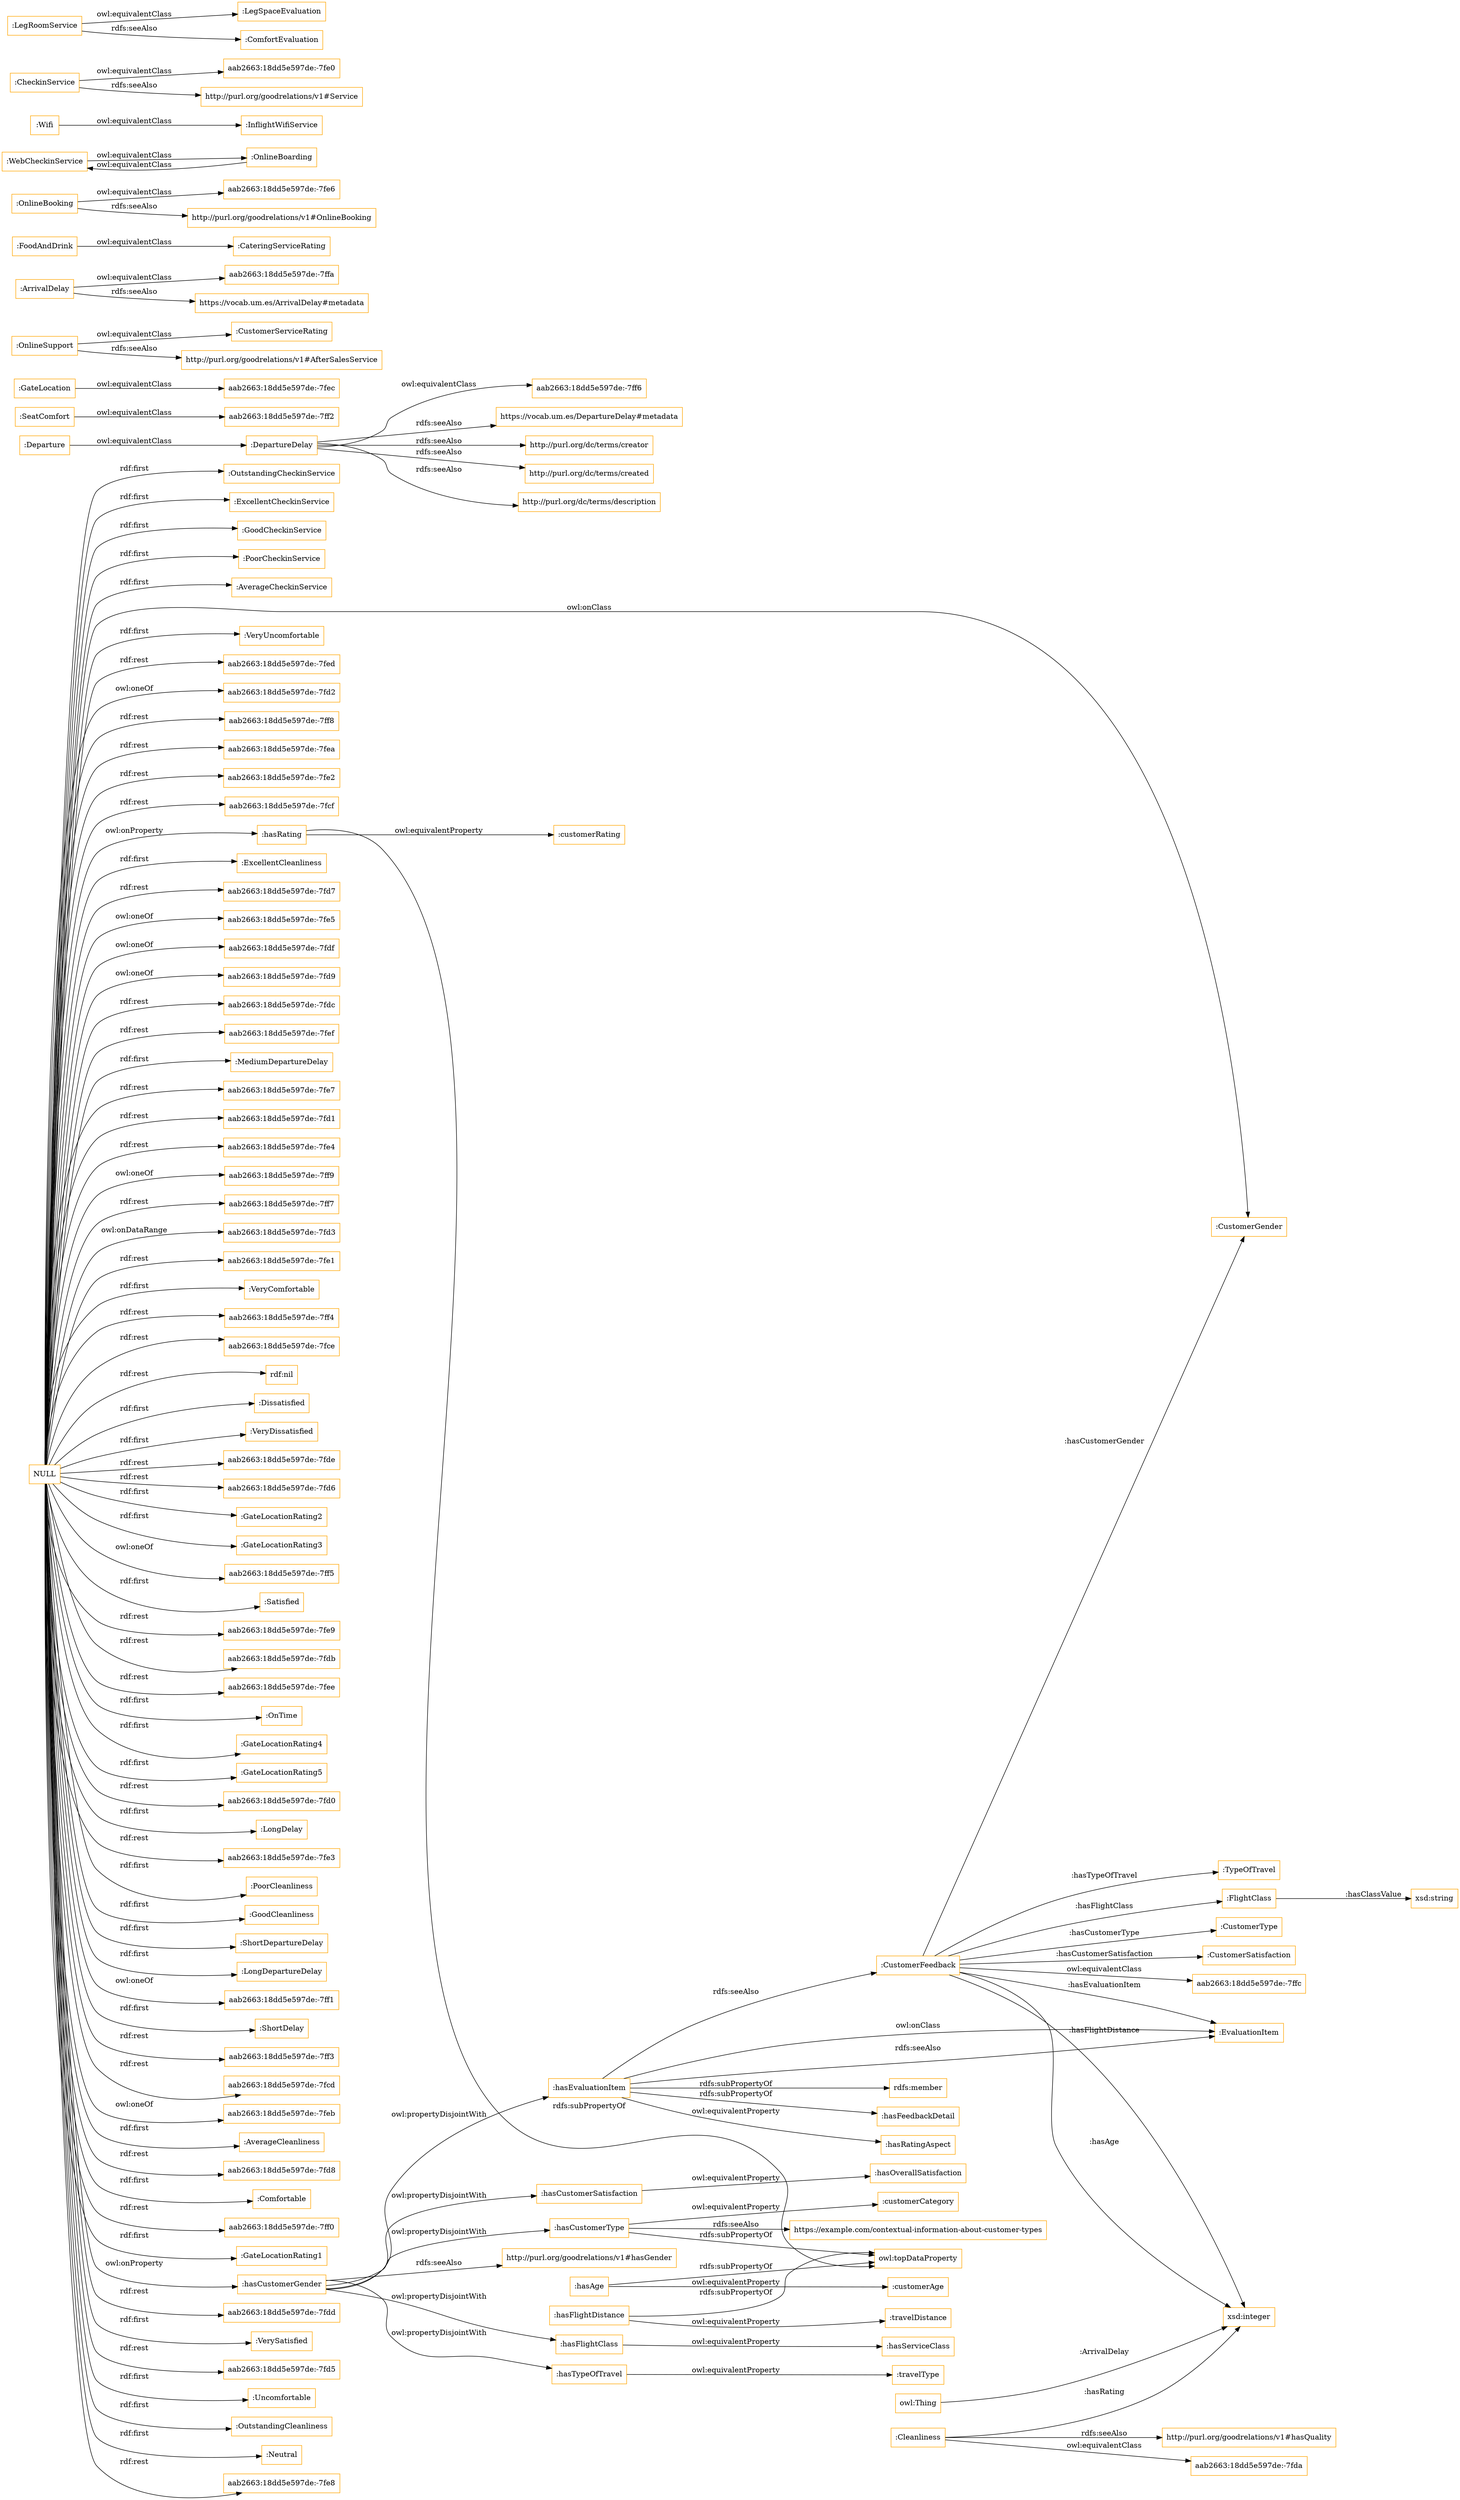digraph ar2dtool_diagram { 
rankdir=LR;
size="1501"
node [shape = rectangle, color="orange"]; ":OutstandingCheckinService" "aab2663:18dd5e597de:-7ff6" ":SeatComfort" "aab2663:18dd5e597de:-7fec" ":DepartureDelay" ":ExcellentCheckinService" ":Departure" ":CustomerFeedback" ":OnlineSupport" "aab2663:18dd5e597de:-7ffc" ":ArrivalDelay" "aab2663:18dd5e597de:-7fda" ":EvaluationItem" ":GoodCheckinService" ":FoodAndDrink" ":OnlineBooking" ":PoorCheckinService" ":TypeOfTravel" ":AverageCheckinService" "aab2663:18dd5e597de:-7ff2" ":WebCheckinService" ":OnlineBoarding" "aab2663:18dd5e597de:-7fe6" ":GateLocation" ":FlightClass" ":Cleanliness" ":Wifi" "aab2663:18dd5e597de:-7fe0" ":CustomerGender" ":CustomerType" ":CustomerSatisfaction" ":LegRoomService" "aab2663:18dd5e597de:-7ffa" ":CheckinService" ; /*classes style*/
	":hasCustomerType" -> "owl:topDataProperty" [ label = "rdfs:subPropertyOf" ];
	":hasCustomerType" -> ":customerCategory" [ label = "owl:equivalentProperty" ];
	":hasCustomerType" -> "https://example.com/contextual-information-about-customer-types" [ label = "rdfs:seeAlso" ];
	"NULL" -> ":VeryUncomfortable" [ label = "rdf:first" ];
	"NULL" -> "aab2663:18dd5e597de:-7fed" [ label = "rdf:rest" ];
	"NULL" -> "aab2663:18dd5e597de:-7fd2" [ label = "owl:oneOf" ];
	"NULL" -> "aab2663:18dd5e597de:-7ff8" [ label = "rdf:rest" ];
	"NULL" -> "aab2663:18dd5e597de:-7fea" [ label = "rdf:rest" ];
	"NULL" -> "aab2663:18dd5e597de:-7fe2" [ label = "rdf:rest" ];
	"NULL" -> "aab2663:18dd5e597de:-7fcf" [ label = "rdf:rest" ];
	"NULL" -> ":hasRating" [ label = "owl:onProperty" ];
	"NULL" -> ":ExcellentCleanliness" [ label = "rdf:first" ];
	"NULL" -> ":CustomerGender" [ label = "owl:onClass" ];
	"NULL" -> "aab2663:18dd5e597de:-7fd7" [ label = "rdf:rest" ];
	"NULL" -> "aab2663:18dd5e597de:-7fe5" [ label = "owl:oneOf" ];
	"NULL" -> "aab2663:18dd5e597de:-7fdf" [ label = "owl:oneOf" ];
	"NULL" -> "aab2663:18dd5e597de:-7fd9" [ label = "owl:oneOf" ];
	"NULL" -> "aab2663:18dd5e597de:-7fdc" [ label = "rdf:rest" ];
	"NULL" -> ":AverageCheckinService" [ label = "rdf:first" ];
	"NULL" -> "aab2663:18dd5e597de:-7fef" [ label = "rdf:rest" ];
	"NULL" -> ":MediumDepartureDelay" [ label = "rdf:first" ];
	"NULL" -> "aab2663:18dd5e597de:-7fe7" [ label = "rdf:rest" ];
	"NULL" -> ":GoodCheckinService" [ label = "rdf:first" ];
	"NULL" -> "aab2663:18dd5e597de:-7fd1" [ label = "rdf:rest" ];
	"NULL" -> "aab2663:18dd5e597de:-7fe4" [ label = "rdf:rest" ];
	"NULL" -> "aab2663:18dd5e597de:-7ff9" [ label = "owl:oneOf" ];
	"NULL" -> "aab2663:18dd5e597de:-7ff7" [ label = "rdf:rest" ];
	"NULL" -> "aab2663:18dd5e597de:-7fd3" [ label = "owl:onDataRange" ];
	"NULL" -> "aab2663:18dd5e597de:-7fe1" [ label = "rdf:rest" ];
	"NULL" -> ":ExcellentCheckinService" [ label = "rdf:first" ];
	"NULL" -> ":VeryComfortable" [ label = "rdf:first" ];
	"NULL" -> "aab2663:18dd5e597de:-7ff4" [ label = "rdf:rest" ];
	"NULL" -> "aab2663:18dd5e597de:-7fce" [ label = "rdf:rest" ];
	"NULL" -> ":PoorCheckinService" [ label = "rdf:first" ];
	"NULL" -> "rdf:nil" [ label = "rdf:rest" ];
	"NULL" -> ":Dissatisfied" [ label = "rdf:first" ];
	"NULL" -> ":VeryDissatisfied" [ label = "rdf:first" ];
	"NULL" -> "aab2663:18dd5e597de:-7fde" [ label = "rdf:rest" ];
	"NULL" -> "aab2663:18dd5e597de:-7fd6" [ label = "rdf:rest" ];
	"NULL" -> ":GateLocationRating2" [ label = "rdf:first" ];
	"NULL" -> ":GateLocationRating3" [ label = "rdf:first" ];
	"NULL" -> "aab2663:18dd5e597de:-7ff5" [ label = "owl:oneOf" ];
	"NULL" -> ":Satisfied" [ label = "rdf:first" ];
	"NULL" -> "aab2663:18dd5e597de:-7fe9" [ label = "rdf:rest" ];
	"NULL" -> "aab2663:18dd5e597de:-7fdb" [ label = "rdf:rest" ];
	"NULL" -> ":OutstandingCheckinService" [ label = "rdf:first" ];
	"NULL" -> "aab2663:18dd5e597de:-7fee" [ label = "rdf:rest" ];
	"NULL" -> ":OnTime" [ label = "rdf:first" ];
	"NULL" -> ":GateLocationRating4" [ label = "rdf:first" ];
	"NULL" -> ":GateLocationRating5" [ label = "rdf:first" ];
	"NULL" -> "aab2663:18dd5e597de:-7fd0" [ label = "rdf:rest" ];
	"NULL" -> ":LongDelay" [ label = "rdf:first" ];
	"NULL" -> "aab2663:18dd5e597de:-7fe3" [ label = "rdf:rest" ];
	"NULL" -> ":PoorCleanliness" [ label = "rdf:first" ];
	"NULL" -> ":GoodCleanliness" [ label = "rdf:first" ];
	"NULL" -> ":ShortDepartureDelay" [ label = "rdf:first" ];
	"NULL" -> ":LongDepartureDelay" [ label = "rdf:first" ];
	"NULL" -> "aab2663:18dd5e597de:-7ff1" [ label = "owl:oneOf" ];
	"NULL" -> ":ShortDelay" [ label = "rdf:first" ];
	"NULL" -> "aab2663:18dd5e597de:-7ff3" [ label = "rdf:rest" ];
	"NULL" -> "aab2663:18dd5e597de:-7fcd" [ label = "rdf:rest" ];
	"NULL" -> "aab2663:18dd5e597de:-7feb" [ label = "owl:oneOf" ];
	"NULL" -> ":AverageCleanliness" [ label = "rdf:first" ];
	"NULL" -> "aab2663:18dd5e597de:-7fd8" [ label = "rdf:rest" ];
	"NULL" -> ":Comfortable" [ label = "rdf:first" ];
	"NULL" -> "aab2663:18dd5e597de:-7ff0" [ label = "rdf:rest" ];
	"NULL" -> ":GateLocationRating1" [ label = "rdf:first" ];
	"NULL" -> ":hasCustomerGender" [ label = "owl:onProperty" ];
	"NULL" -> "aab2663:18dd5e597de:-7fdd" [ label = "rdf:rest" ];
	"NULL" -> ":VerySatisfied" [ label = "rdf:first" ];
	"NULL" -> "aab2663:18dd5e597de:-7fd5" [ label = "rdf:rest" ];
	"NULL" -> ":Uncomfortable" [ label = "rdf:first" ];
	"NULL" -> ":OutstandingCleanliness" [ label = "rdf:first" ];
	"NULL" -> ":Neutral" [ label = "rdf:first" ];
	"NULL" -> "aab2663:18dd5e597de:-7fe8" [ label = "rdf:rest" ];
	":ArrivalDelay" -> "aab2663:18dd5e597de:-7ffa" [ label = "owl:equivalentClass" ];
	":ArrivalDelay" -> "https://vocab.um.es/ArrivalDelay#metadata" [ label = "rdfs:seeAlso" ];
	":OnlineBoarding" -> ":WebCheckinService" [ label = "owl:equivalentClass" ];
	":Cleanliness" -> "http://purl.org/goodrelations/v1#hasQuality" [ label = "rdfs:seeAlso" ];
	":Cleanliness" -> "aab2663:18dd5e597de:-7fda" [ label = "owl:equivalentClass" ];
	":SeatComfort" -> "aab2663:18dd5e597de:-7ff2" [ label = "owl:equivalentClass" ];
	":Departure" -> ":DepartureDelay" [ label = "owl:equivalentClass" ];
	":hasFlightClass" -> ":hasServiceClass" [ label = "owl:equivalentProperty" ];
	":OnlineBooking" -> "aab2663:18dd5e597de:-7fe6" [ label = "owl:equivalentClass" ];
	":OnlineBooking" -> "http://purl.org/goodrelations/v1#OnlineBooking" [ label = "rdfs:seeAlso" ];
	":OnlineSupport" -> ":CustomerServiceRating" [ label = "owl:equivalentClass" ];
	":OnlineSupport" -> "http://purl.org/goodrelations/v1#AfterSalesService" [ label = "rdfs:seeAlso" ];
	":hasAge" -> ":customerAge" [ label = "owl:equivalentProperty" ];
	":hasAge" -> "owl:topDataProperty" [ label = "rdfs:subPropertyOf" ];
	":hasTypeOfTravel" -> ":travelType" [ label = "owl:equivalentProperty" ];
	":GateLocation" -> "aab2663:18dd5e597de:-7fec" [ label = "owl:equivalentClass" ];
	":hasEvaluationItem" -> "rdfs:member" [ label = "rdfs:subPropertyOf" ];
	":hasEvaluationItem" -> ":CustomerFeedback" [ label = "rdfs:seeAlso" ];
	":hasEvaluationItem" -> ":EvaluationItem" [ label = "rdfs:seeAlso" ];
	":hasEvaluationItem" -> ":EvaluationItem" [ label = "owl:onClass" ];
	":hasEvaluationItem" -> ":hasFeedbackDetail" [ label = "rdfs:subPropertyOf" ];
	":hasEvaluationItem" -> ":hasRatingAspect" [ label = "owl:equivalentProperty" ];
	":CustomerFeedback" -> "aab2663:18dd5e597de:-7ffc" [ label = "owl:equivalentClass" ];
	":Wifi" -> ":InflightWifiService" [ label = "owl:equivalentClass" ];
	":WebCheckinService" -> ":OnlineBoarding" [ label = "owl:equivalentClass" ];
	":LegRoomService" -> ":LegSpaceEvaluation" [ label = "owl:equivalentClass" ];
	":LegRoomService" -> ":ComfortEvaluation" [ label = "rdfs:seeAlso" ];
	":CheckinService" -> "aab2663:18dd5e597de:-7fe0" [ label = "owl:equivalentClass" ];
	":CheckinService" -> "http://purl.org/goodrelations/v1#Service" [ label = "rdfs:seeAlso" ];
	":hasRating" -> "owl:topDataProperty" [ label = "rdfs:subPropertyOf" ];
	":hasRating" -> ":customerRating" [ label = "owl:equivalentProperty" ];
	":FoodAndDrink" -> ":CateringServiceRating" [ label = "owl:equivalentClass" ];
	":DepartureDelay" -> "https://vocab.um.es/DepartureDelay#metadata" [ label = "rdfs:seeAlso" ];
	":DepartureDelay" -> "http://purl.org/dc/terms/creator" [ label = "rdfs:seeAlso" ];
	":DepartureDelay" -> "aab2663:18dd5e597de:-7ff6" [ label = "owl:equivalentClass" ];
	":DepartureDelay" -> "http://purl.org/dc/terms/created" [ label = "rdfs:seeAlso" ];
	":DepartureDelay" -> "http://purl.org/dc/terms/description" [ label = "rdfs:seeAlso" ];
	":hasCustomerGender" -> ":hasTypeOfTravel" [ label = "owl:propertyDisjointWith" ];
	":hasCustomerGender" -> ":hasFlightClass" [ label = "owl:propertyDisjointWith" ];
	":hasCustomerGender" -> ":hasCustomerSatisfaction" [ label = "owl:propertyDisjointWith" ];
	":hasCustomerGender" -> ":hasCustomerType" [ label = "owl:propertyDisjointWith" ];
	":hasCustomerGender" -> ":hasEvaluationItem" [ label = "owl:propertyDisjointWith" ];
	":hasCustomerGender" -> "http://purl.org/goodrelations/v1#hasGender" [ label = "rdfs:seeAlso" ];
	":hasCustomerSatisfaction" -> ":hasOverallSatisfaction" [ label = "owl:equivalentProperty" ];
	":hasFlightDistance" -> ":travelDistance" [ label = "owl:equivalentProperty" ];
	":hasFlightDistance" -> "owl:topDataProperty" [ label = "rdfs:subPropertyOf" ];
	":CustomerFeedback" -> ":CustomerGender" [ label = ":hasCustomerGender" ];
	":FlightClass" -> "xsd:string" [ label = ":hasClassValue" ];
	":CustomerFeedback" -> "xsd:integer" [ label = ":hasFlightDistance" ];
	":CustomerFeedback" -> ":CustomerSatisfaction" [ label = ":hasCustomerSatisfaction" ];
	":CustomerFeedback" -> ":FlightClass" [ label = ":hasFlightClass" ];
	":CustomerFeedback" -> ":CustomerType" [ label = ":hasCustomerType" ];
	":CustomerFeedback" -> ":EvaluationItem" [ label = ":hasEvaluationItem" ];
	"owl:Thing" -> "xsd:integer" [ label = ":ArrivalDelay" ];
	":Cleanliness" -> "xsd:integer" [ label = ":hasRating" ];
	":CustomerFeedback" -> ":TypeOfTravel" [ label = ":hasTypeOfTravel" ];
	":CustomerFeedback" -> "xsd:integer" [ label = ":hasAge" ];

}
